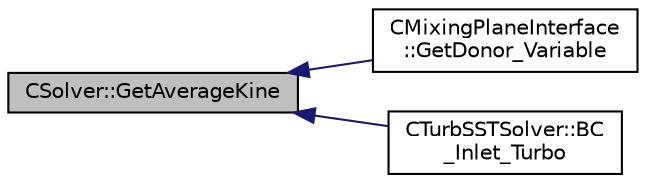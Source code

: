 digraph "CSolver::GetAverageKine"
{
  edge [fontname="Helvetica",fontsize="10",labelfontname="Helvetica",labelfontsize="10"];
  node [fontname="Helvetica",fontsize="10",shape=record];
  rankdir="LR";
  Node1257 [label="CSolver::GetAverageKine",height=0.2,width=0.4,color="black", fillcolor="grey75", style="filled", fontcolor="black"];
  Node1257 -> Node1258 [dir="back",color="midnightblue",fontsize="10",style="solid",fontname="Helvetica"];
  Node1258 [label="CMixingPlaneInterface\l::GetDonor_Variable",height=0.2,width=0.4,color="black", fillcolor="white", style="filled",URL="$class_c_mixing_plane_interface.html#a47c80593df6c75c4c0bc92cfc7ba2f83",tooltip="Retrieve the variable that will be sent from donor mesh to target mesh. "];
  Node1257 -> Node1259 [dir="back",color="midnightblue",fontsize="10",style="solid",fontname="Helvetica"];
  Node1259 [label="CTurbSSTSolver::BC\l_Inlet_Turbo",height=0.2,width=0.4,color="black", fillcolor="white", style="filled",URL="$class_c_turb_s_s_t_solver.html#a8957c42841a00d3880fb5886e2f4de3c",tooltip="Impose the inlet boundary condition. "];
}
